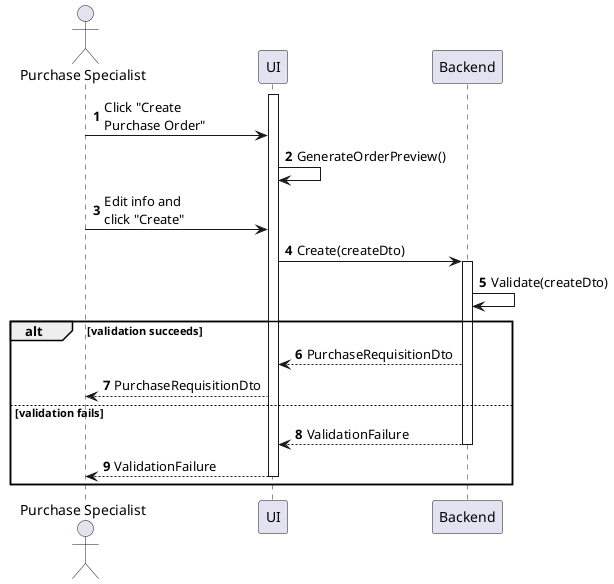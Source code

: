 @startuml purchase-order-create
autonumber

actor "Purchase Specialist" as a
participant UI as f
participant Backend as b

activate f
a -> f : Click "Create\nPurchase Order"
f -> f : GenerateOrderPreview()
a -> f : Edit info and\nclick "Create"
f -> b : Create(createDto)
activate b
b -> b : Validate(createDto)

alt validation succeeds
    b --> f : PurchaseRequisitionDto
    f --> a : PurchaseRequisitionDto
else validation fails
    return ValidationFailure
    f --> a : ValidationFailure
    deactivate f
end
@enduml